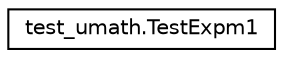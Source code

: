 digraph "Graphical Class Hierarchy"
{
 // LATEX_PDF_SIZE
  edge [fontname="Helvetica",fontsize="10",labelfontname="Helvetica",labelfontsize="10"];
  node [fontname="Helvetica",fontsize="10",shape=record];
  rankdir="LR";
  Node0 [label="test_umath.TestExpm1",height=0.2,width=0.4,color="black", fillcolor="white", style="filled",URL="$classtest__umath_1_1TestExpm1.html",tooltip=" "];
}
